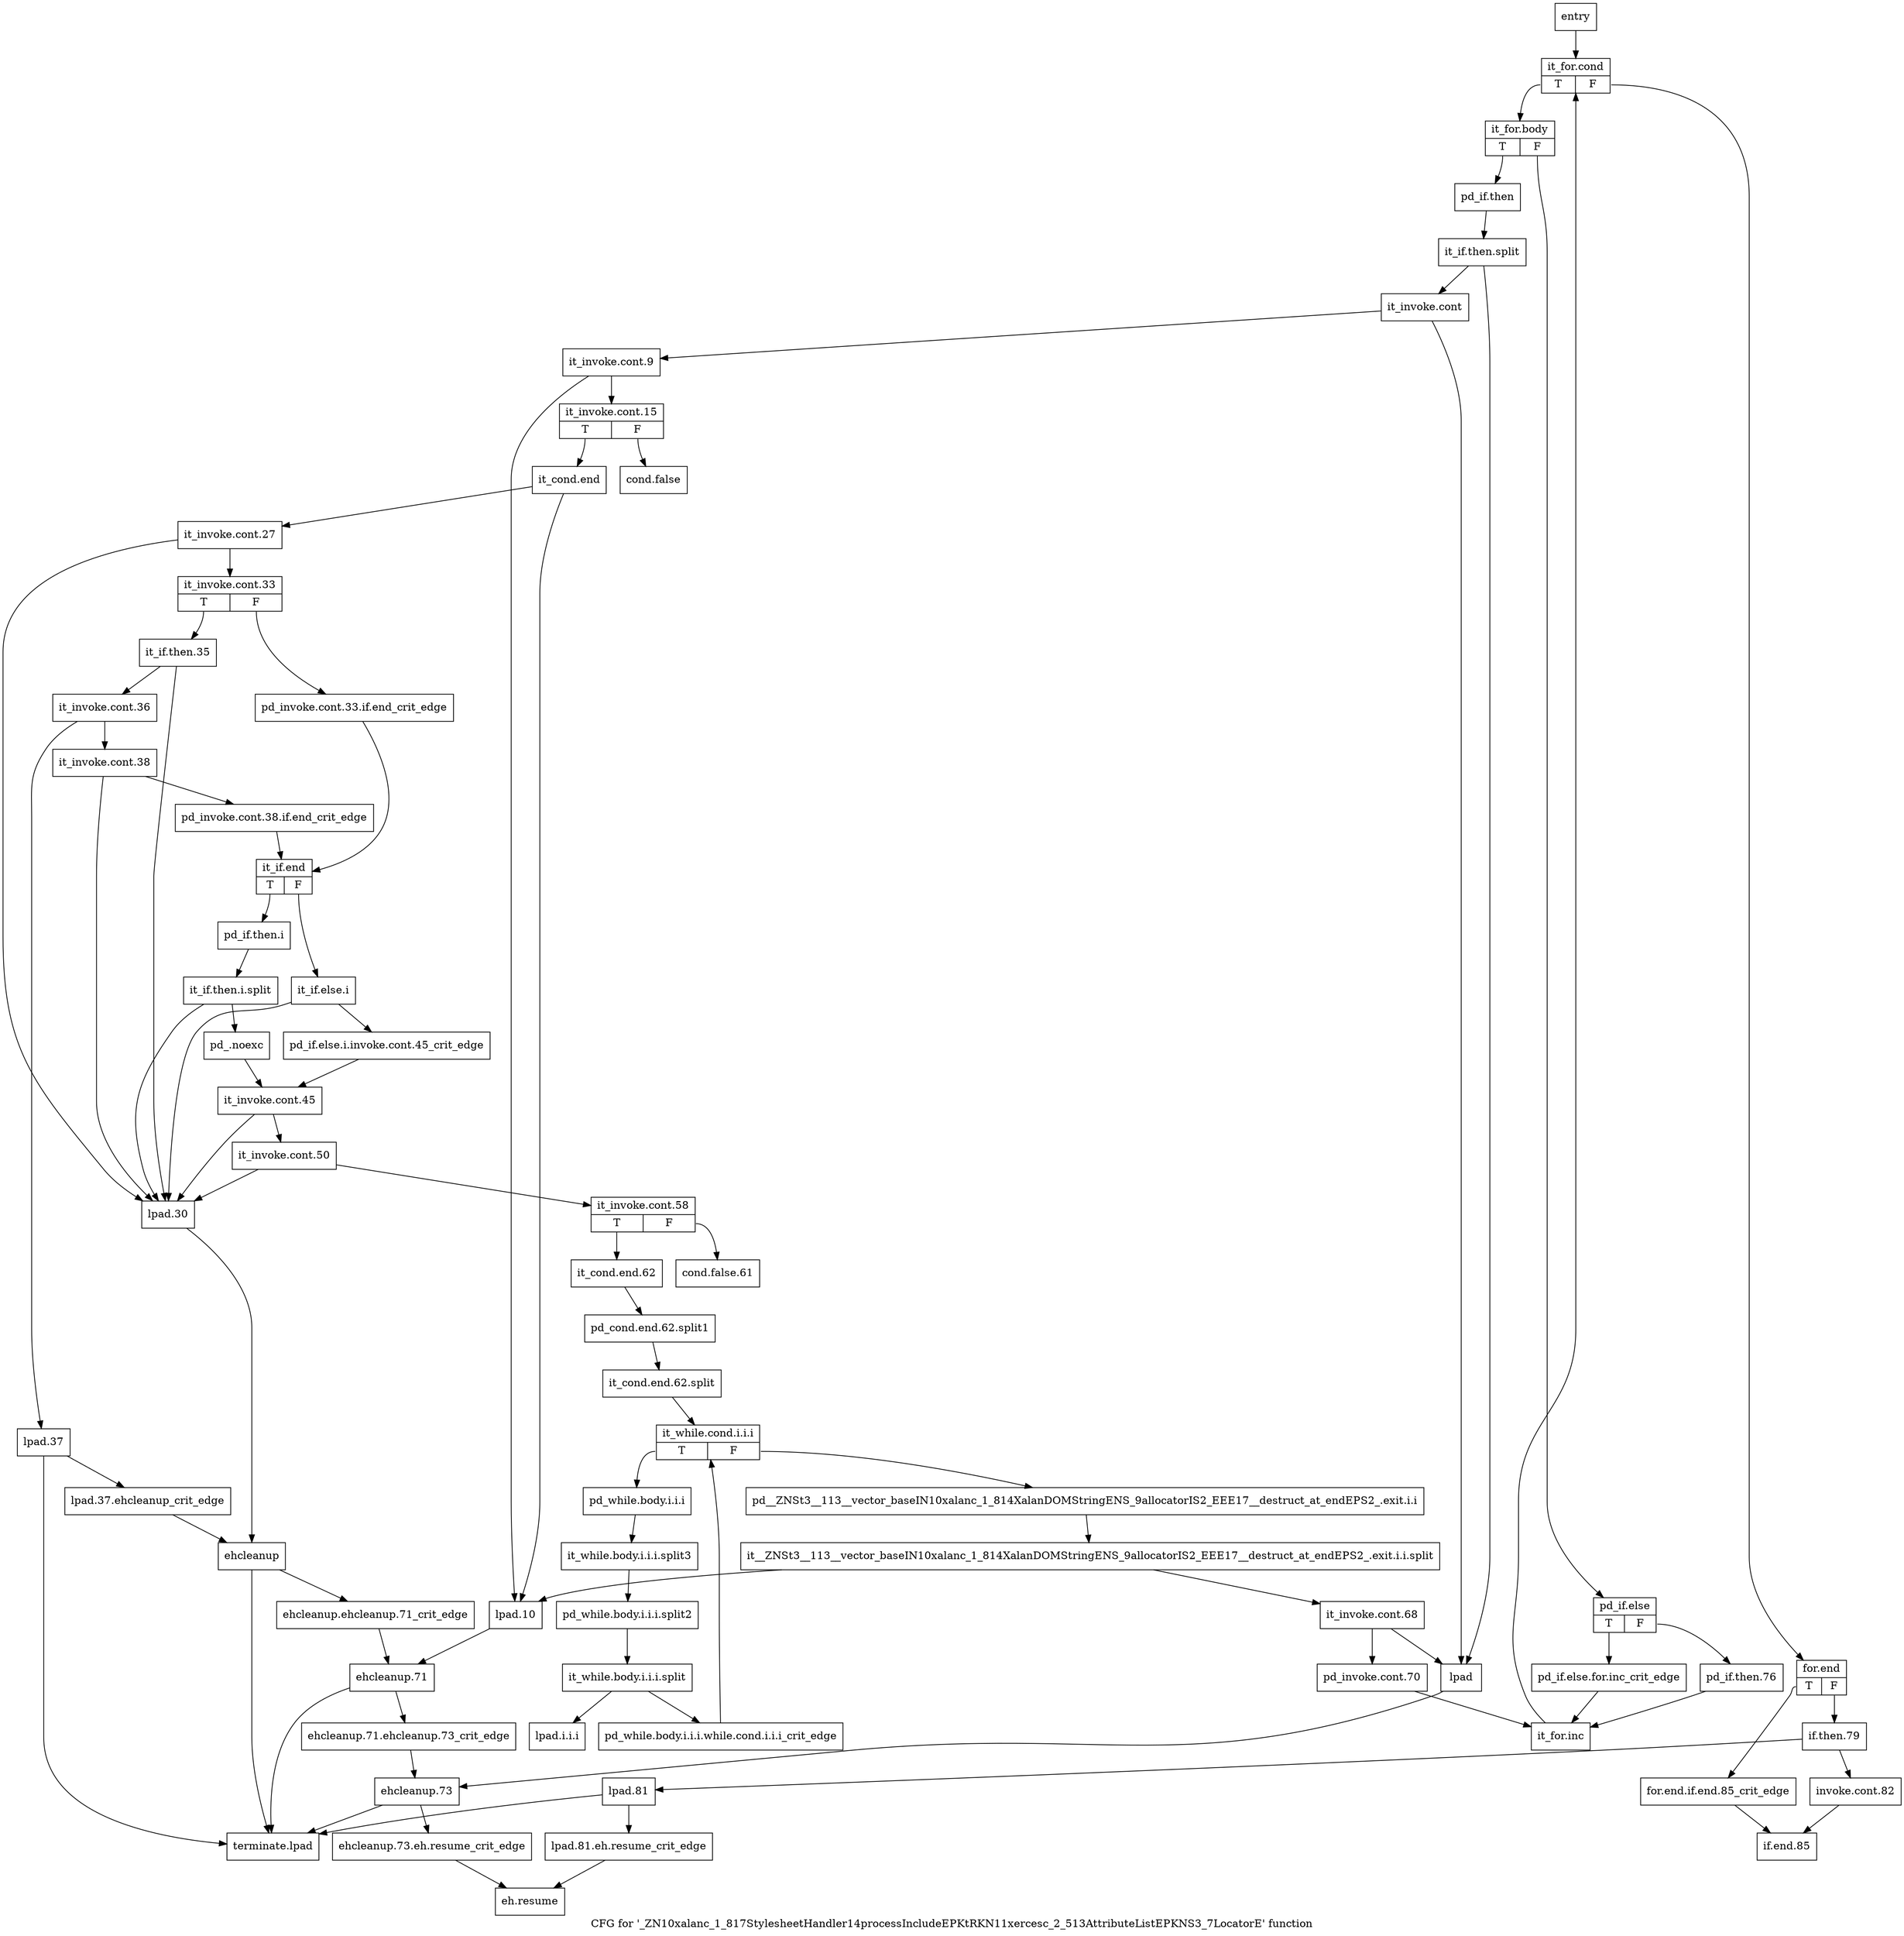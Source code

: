 digraph "CFG for '_ZN10xalanc_1_817StylesheetHandler14processIncludeEPKtRKN11xercesc_2_513AttributeListEPKNS3_7LocatorE' function" {
	label="CFG for '_ZN10xalanc_1_817StylesheetHandler14processIncludeEPKtRKN11xercesc_2_513AttributeListEPKNS3_7LocatorE' function";

	Node0x8076a30 [shape=record,label="{entry}"];
	Node0x8076a30 -> Node0x8076a80;
	Node0x8076a80 [shape=record,label="{it_for.cond|{<s0>T|<s1>F}}"];
	Node0x8076a80:s0 -> Node0x8076ad0;
	Node0x8076a80:s1 -> Node0x80789f0;
	Node0x8076ad0 [shape=record,label="{it_for.body|{<s0>T|<s1>F}}"];
	Node0x8076ad0:s0 -> Node0x8076b20;
	Node0x8076ad0:s1 -> Node0x80788b0;
	Node0x8076b20 [shape=record,label="{pd_if.then}"];
	Node0x8076b20 -> Node0xc499710;
	Node0xc499710 [shape=record,label="{it_if.then.split}"];
	Node0xc499710 -> Node0x8076b70;
	Node0xc499710 -> Node0x8077d70;
	Node0x8076b70 [shape=record,label="{it_invoke.cont}"];
	Node0x8076b70 -> Node0x8076bc0;
	Node0x8076b70 -> Node0x8077d70;
	Node0x8076bc0 [shape=record,label="{it_invoke.cont.9}"];
	Node0x8076bc0 -> Node0x8070170;
	Node0x8076bc0 -> Node0x8077dc0;
	Node0x8070170 [shape=record,label="{it_invoke.cont.15|{<s0>T|<s1>F}}"];
	Node0x8070170:s0 -> Node0x8077e10;
	Node0x8070170:s1 -> Node0x8076c10;
	Node0x8076c10 [shape=record,label="{cond.false}"];
	Node0x8077d70 [shape=record,label="{lpad}"];
	Node0x8077d70 -> Node0x8078810;
	Node0x8077dc0 [shape=record,label="{lpad.10}"];
	Node0x8077dc0 -> Node0x8078770;
	Node0x8077e10 [shape=record,label="{it_cond.end}"];
	Node0x8077e10 -> Node0x8077e60;
	Node0x8077e10 -> Node0x8077dc0;
	Node0x8077e60 [shape=record,label="{it_invoke.cont.27}"];
	Node0x8077e60 -> Node0x8077eb0;
	Node0x8077e60 -> Node0x8078090;
	Node0x8077eb0 [shape=record,label="{it_invoke.cont.33|{<s0>T|<s1>F}}"];
	Node0x8077eb0:s0 -> Node0x8077f50;
	Node0x8077eb0:s1 -> Node0x8077f00;
	Node0x8077f00 [shape=record,label="{pd_invoke.cont.33.if.end_crit_edge}"];
	Node0x8077f00 -> Node0x8078180;
	Node0x8077f50 [shape=record,label="{it_if.then.35}"];
	Node0x8077f50 -> Node0x8077fa0;
	Node0x8077f50 -> Node0x8078090;
	Node0x8077fa0 [shape=record,label="{it_invoke.cont.36}"];
	Node0x8077fa0 -> Node0x8077ff0;
	Node0x8077fa0 -> Node0x80780e0;
	Node0x8077ff0 [shape=record,label="{it_invoke.cont.38}"];
	Node0x8077ff0 -> Node0x8078040;
	Node0x8077ff0 -> Node0x8078090;
	Node0x8078040 [shape=record,label="{pd_invoke.cont.38.if.end_crit_edge}"];
	Node0x8078040 -> Node0x8078180;
	Node0x8078090 [shape=record,label="{lpad.30}"];
	Node0x8078090 -> Node0x80786d0;
	Node0x80780e0 [shape=record,label="{lpad.37}"];
	Node0x80780e0 -> Node0x8078130;
	Node0x80780e0 -> Node0x8078c70;
	Node0x8078130 [shape=record,label="{lpad.37.ehcleanup_crit_edge}"];
	Node0x8078130 -> Node0x80786d0;
	Node0x8078180 [shape=record,label="{it_if.end|{<s0>T|<s1>F}}"];
	Node0x8078180:s0 -> Node0x80781d0;
	Node0x8078180:s1 -> Node0x8078270;
	Node0x80781d0 [shape=record,label="{pd_if.then.i}"];
	Node0x80781d0 -> Node0xc499670;
	Node0xc499670 [shape=record,label="{it_if.then.i.split}"];
	Node0xc499670 -> Node0x8078220;
	Node0xc499670 -> Node0x8078090;
	Node0x8078220 [shape=record,label="{pd_.noexc}"];
	Node0x8078220 -> Node0x8078310;
	Node0x8078270 [shape=record,label="{it_if.else.i}"];
	Node0x8078270 -> Node0x80782c0;
	Node0x8078270 -> Node0x8078090;
	Node0x80782c0 [shape=record,label="{pd_if.else.i.invoke.cont.45_crit_edge}"];
	Node0x80782c0 -> Node0x8078310;
	Node0x8078310 [shape=record,label="{it_invoke.cont.45}"];
	Node0x8078310 -> Node0x8078360;
	Node0x8078310 -> Node0x8078090;
	Node0x8078360 [shape=record,label="{it_invoke.cont.50}"];
	Node0x8078360 -> Node0x80783b0;
	Node0x8078360 -> Node0x8078090;
	Node0x80783b0 [shape=record,label="{it_invoke.cont.58|{<s0>T|<s1>F}}"];
	Node0x80783b0:s0 -> Node0x8078450;
	Node0x80783b0:s1 -> Node0x8078400;
	Node0x8078400 [shape=record,label="{cond.false.61}"];
	Node0x8078450 [shape=record,label="{it_cond.end.62}"];
	Node0x8078450 -> Node0xc4994e0;
	Node0xc4994e0 [shape=record,label="{pd_cond.end.62.split1}"];
	Node0xc4994e0 -> Node0xc499300;
	Node0xc499300 [shape=record,label="{it_cond.end.62.split}"];
	Node0xc499300 -> Node0x80784a0;
	Node0x80784a0 [shape=record,label="{it_while.cond.i.i.i|{<s0>T|<s1>F}}"];
	Node0x80784a0:s0 -> Node0x80784f0;
	Node0x80784a0:s1 -> Node0x80785e0;
	Node0x80784f0 [shape=record,label="{pd_while.body.i.i.i}"];
	Node0x80784f0 -> Node0xc4995d0;
	Node0xc4995d0 [shape=record,label="{it_while.body.i.i.i.split3}"];
	Node0xc4995d0 -> Node0xc499440;
	Node0xc499440 [shape=record,label="{pd_while.body.i.i.i.split2}"];
	Node0xc499440 -> Node0xc499530;
	Node0xc499530 [shape=record,label="{it_while.body.i.i.i.split}"];
	Node0xc499530 -> Node0x8078540;
	Node0xc499530 -> Node0x8078590;
	Node0x8078540 [shape=record,label="{pd_while.body.i.i.i.while.cond.i.i.i_crit_edge}"];
	Node0x8078540 -> Node0x80784a0;
	Node0x8078590 [shape=record,label="{lpad.i.i.i}"];
	Node0x80785e0 [shape=record,label="{pd__ZNSt3__113__vector_baseIN10xalanc_1_814XalanDOMStringENS_9allocatorIS2_EEE17__destruct_at_endEPS2_.exit.i.i}"];
	Node0x80785e0 -> Node0xc499620;
	Node0xc499620 [shape=record,label="{it__ZNSt3__113__vector_baseIN10xalanc_1_814XalanDOMStringENS_9allocatorIS2_EEE17__destruct_at_endEPS2_.exit.i.i.split}"];
	Node0xc499620 -> Node0x8078630;
	Node0xc499620 -> Node0x8077dc0;
	Node0x8078630 [shape=record,label="{it_invoke.cont.68}"];
	Node0x8078630 -> Node0x8078680;
	Node0x8078630 -> Node0x8077d70;
	Node0x8078680 [shape=record,label="{pd_invoke.cont.70}"];
	Node0x8078680 -> Node0x80789a0;
	Node0x80786d0 [shape=record,label="{ehcleanup}"];
	Node0x80786d0 -> Node0x8078720;
	Node0x80786d0 -> Node0x8078c70;
	Node0x8078720 [shape=record,label="{ehcleanup.ehcleanup.71_crit_edge}"];
	Node0x8078720 -> Node0x8078770;
	Node0x8078770 [shape=record,label="{ehcleanup.71}"];
	Node0x8078770 -> Node0x80787c0;
	Node0x8078770 -> Node0x8078c70;
	Node0x80787c0 [shape=record,label="{ehcleanup.71.ehcleanup.73_crit_edge}"];
	Node0x80787c0 -> Node0x8078810;
	Node0x8078810 [shape=record,label="{ehcleanup.73}"];
	Node0x8078810 -> Node0x8078860;
	Node0x8078810 -> Node0x8078c70;
	Node0x8078860 [shape=record,label="{ehcleanup.73.eh.resume_crit_edge}"];
	Node0x8078860 -> Node0x8078c20;
	Node0x80788b0 [shape=record,label="{pd_if.else|{<s0>T|<s1>F}}"];
	Node0x80788b0:s0 -> Node0x8078900;
	Node0x80788b0:s1 -> Node0x8078950;
	Node0x8078900 [shape=record,label="{pd_if.else.for.inc_crit_edge}"];
	Node0x8078900 -> Node0x80789a0;
	Node0x8078950 [shape=record,label="{pd_if.then.76}"];
	Node0x8078950 -> Node0x80789a0;
	Node0x80789a0 [shape=record,label="{it_for.inc}"];
	Node0x80789a0 -> Node0x8076a80;
	Node0x80789f0 [shape=record,label="{for.end|{<s0>T|<s1>F}}"];
	Node0x80789f0:s0 -> Node0x8078a40;
	Node0x80789f0:s1 -> Node0x8078a90;
	Node0x8078a40 [shape=record,label="{for.end.if.end.85_crit_edge}"];
	Node0x8078a40 -> Node0x8078bd0;
	Node0x8078a90 [shape=record,label="{if.then.79}"];
	Node0x8078a90 -> Node0x8078ae0;
	Node0x8078a90 -> Node0x8078b30;
	Node0x8078ae0 [shape=record,label="{invoke.cont.82}"];
	Node0x8078ae0 -> Node0x8078bd0;
	Node0x8078b30 [shape=record,label="{lpad.81}"];
	Node0x8078b30 -> Node0x8078b80;
	Node0x8078b30 -> Node0x8078c70;
	Node0x8078b80 [shape=record,label="{lpad.81.eh.resume_crit_edge}"];
	Node0x8078b80 -> Node0x8078c20;
	Node0x8078bd0 [shape=record,label="{if.end.85}"];
	Node0x8078c20 [shape=record,label="{eh.resume}"];
	Node0x8078c70 [shape=record,label="{terminate.lpad}"];
}
